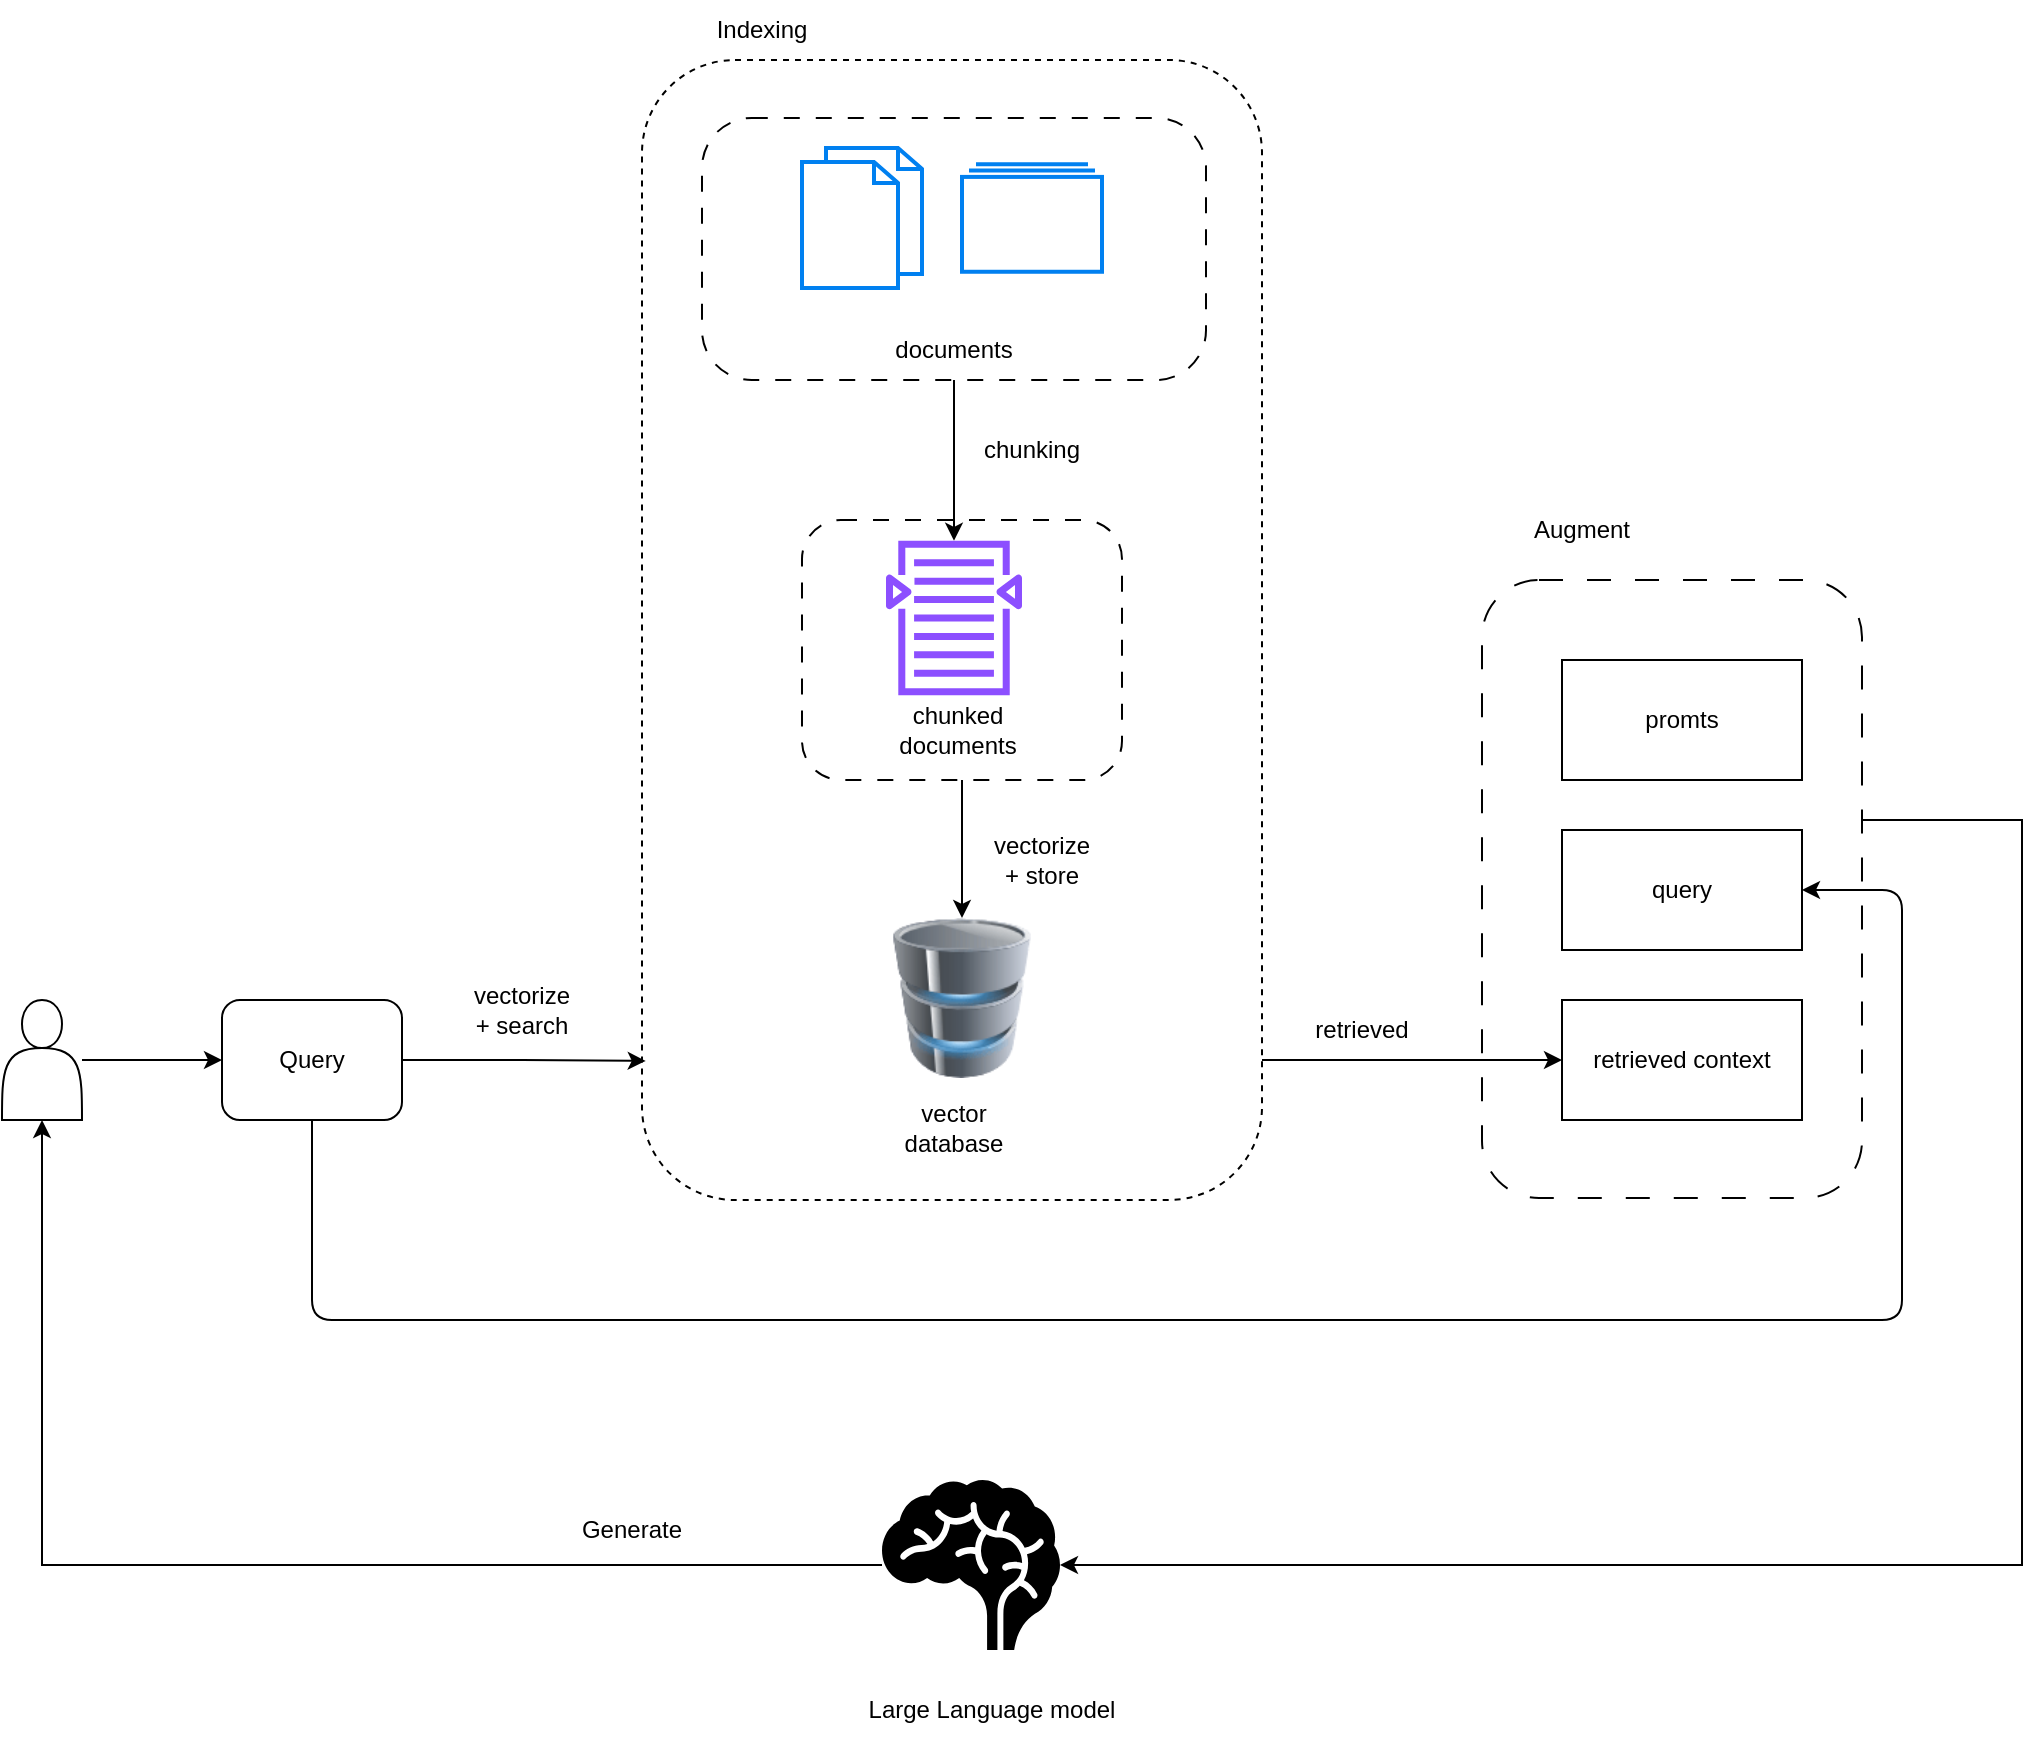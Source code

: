 <mxfile version="28.0.6">
  <diagram name="BasicRAG" id="N20TbFZN7vyDefZSzvWA">
    <mxGraphModel dx="1892" dy="626" grid="1" gridSize="10" guides="1" tooltips="1" connect="1" arrows="1" fold="1" page="1" pageScale="1" pageWidth="850" pageHeight="1100" math="0" shadow="0">
      <root>
        <mxCell id="0" />
        <mxCell id="1" parent="0" />
        <mxCell id="hfhjx1psEvGFCQ7NBTE0-28" value="" style="rounded=1;whiteSpace=wrap;html=1;dashed=1;dashPattern=12 12;" vertex="1" parent="1">
          <mxGeometry x="630" y="310" width="190" height="309" as="geometry" />
        </mxCell>
        <mxCell id="hfhjx1psEvGFCQ7NBTE0-23" style="edgeStyle=orthogonalEdgeStyle;rounded=0;orthogonalLoop=1;jettySize=auto;html=1;entryX=0;entryY=0.5;entryDx=0;entryDy=0;" edge="1" parent="1" source="hfhjx1psEvGFCQ7NBTE0-17" target="hfhjx1psEvGFCQ7NBTE0-1">
          <mxGeometry relative="1" as="geometry">
            <Array as="points">
              <mxPoint x="550" y="550" />
              <mxPoint x="550" y="550" />
            </Array>
          </mxGeometry>
        </mxCell>
        <mxCell id="hfhjx1psEvGFCQ7NBTE0-17" value="" style="rounded=1;whiteSpace=wrap;html=1;dashed=1;" vertex="1" parent="1">
          <mxGeometry x="210" y="50" width="310" height="570" as="geometry" />
        </mxCell>
        <mxCell id="hfhjx1psEvGFCQ7NBTE0-14" style="edgeStyle=orthogonalEdgeStyle;rounded=0;orthogonalLoop=1;jettySize=auto;html=1;entryX=0.5;entryY=0;entryDx=0;entryDy=0;" edge="1" parent="1" source="hfhjx1psEvGFCQ7NBTE0-9" target="hfhjx1psEvGFCQ7NBTE0-6">
          <mxGeometry relative="1" as="geometry" />
        </mxCell>
        <mxCell id="hfhjx1psEvGFCQ7NBTE0-9" value="" style="rounded=1;whiteSpace=wrap;html=1;dashed=1;dashPattern=8 8;" vertex="1" parent="1">
          <mxGeometry x="290" y="280" width="160" height="130" as="geometry" />
        </mxCell>
        <mxCell id="hfhjx1psEvGFCQ7NBTE0-12" style="edgeStyle=orthogonalEdgeStyle;rounded=0;orthogonalLoop=1;jettySize=auto;html=1;" edge="1" parent="1" source="hfhjx1psEvGFCQ7NBTE0-7" target="hfhjx1psEvGFCQ7NBTE0-3">
          <mxGeometry relative="1" as="geometry" />
        </mxCell>
        <mxCell id="hfhjx1psEvGFCQ7NBTE0-7" value="" style="rounded=1;whiteSpace=wrap;html=1;dashed=1;dashPattern=8 8;arcSize=19;" vertex="1" parent="1">
          <mxGeometry x="240" y="79" width="252" height="131" as="geometry" />
        </mxCell>
        <mxCell id="hfhjx1psEvGFCQ7NBTE0-1" value="retrieved context" style="rounded=0;whiteSpace=wrap;html=1;" vertex="1" parent="1">
          <mxGeometry x="670" y="520" width="120" height="60" as="geometry" />
        </mxCell>
        <mxCell id="hfhjx1psEvGFCQ7NBTE0-33" style="edgeStyle=orthogonalEdgeStyle;rounded=0;orthogonalLoop=1;jettySize=auto;html=1;" edge="1" parent="1" source="hfhjx1psEvGFCQ7NBTE0-2" target="hfhjx1psEvGFCQ7NBTE0-19">
          <mxGeometry relative="1" as="geometry" />
        </mxCell>
        <mxCell id="hfhjx1psEvGFCQ7NBTE0-2" value="" style="shape=actor;whiteSpace=wrap;html=1;" vertex="1" parent="1">
          <mxGeometry x="-110" y="520" width="40" height="60" as="geometry" />
        </mxCell>
        <mxCell id="hfhjx1psEvGFCQ7NBTE0-3" value="" style="sketch=0;outlineConnect=0;fontColor=#232F3E;gradientColor=none;fillColor=#8C4FFF;strokeColor=none;dashed=0;verticalLabelPosition=bottom;verticalAlign=top;align=center;html=1;fontSize=12;fontStyle=0;aspect=fixed;pointerEvents=1;shape=mxgraph.aws4.search_documents;" vertex="1" parent="1">
          <mxGeometry x="332" y="290" width="68" height="78" as="geometry" />
        </mxCell>
        <mxCell id="hfhjx1psEvGFCQ7NBTE0-4" value="" style="html=1;verticalLabelPosition=bottom;align=center;labelBackgroundColor=#ffffff;verticalAlign=top;strokeWidth=2;strokeColor=#0080F0;shadow=0;dashed=0;shape=mxgraph.ios7.icons.folders;" vertex="1" parent="1">
          <mxGeometry x="370" y="102.13" width="70" height="53.75" as="geometry" />
        </mxCell>
        <mxCell id="hfhjx1psEvGFCQ7NBTE0-5" value="" style="html=1;verticalLabelPosition=bottom;align=center;labelBackgroundColor=#ffffff;verticalAlign=top;strokeWidth=2;strokeColor=#0080F0;shadow=0;dashed=0;shape=mxgraph.ios7.icons.documents;" vertex="1" parent="1">
          <mxGeometry x="290" y="94" width="60" height="70" as="geometry" />
        </mxCell>
        <mxCell id="hfhjx1psEvGFCQ7NBTE0-6" value="" style="image;html=1;image=img/lib/clip_art/computers/Database_128x128.png" vertex="1" parent="1">
          <mxGeometry x="330" y="479" width="80" height="80" as="geometry" />
        </mxCell>
        <mxCell id="hfhjx1psEvGFCQ7NBTE0-8" value="documents" style="text;html=1;align=center;verticalAlign=middle;whiteSpace=wrap;rounded=0;" vertex="1" parent="1">
          <mxGeometry x="325" y="180" width="82" height="30" as="geometry" />
        </mxCell>
        <mxCell id="hfhjx1psEvGFCQ7NBTE0-10" value="chunked documents" style="text;html=1;align=center;verticalAlign=middle;whiteSpace=wrap;rounded=0;" vertex="1" parent="1">
          <mxGeometry x="336" y="370" width="64" height="30" as="geometry" />
        </mxCell>
        <mxCell id="hfhjx1psEvGFCQ7NBTE0-11" value="vector database" style="text;html=1;align=center;verticalAlign=middle;whiteSpace=wrap;rounded=0;" vertex="1" parent="1">
          <mxGeometry x="336" y="569" width="60" height="30" as="geometry" />
        </mxCell>
        <mxCell id="hfhjx1psEvGFCQ7NBTE0-15" value="chunking" style="text;html=1;align=center;verticalAlign=middle;whiteSpace=wrap;rounded=0;" vertex="1" parent="1">
          <mxGeometry x="375" y="230" width="60" height="30" as="geometry" />
        </mxCell>
        <mxCell id="hfhjx1psEvGFCQ7NBTE0-16" value="vectorize + store" style="text;html=1;align=center;verticalAlign=middle;whiteSpace=wrap;rounded=0;" vertex="1" parent="1">
          <mxGeometry x="380" y="435" width="60" height="30" as="geometry" />
        </mxCell>
        <mxCell id="hfhjx1psEvGFCQ7NBTE0-18" value="Indexing" style="text;html=1;align=center;verticalAlign=middle;whiteSpace=wrap;rounded=0;" vertex="1" parent="1">
          <mxGeometry x="240" y="20" width="60" height="30" as="geometry" />
        </mxCell>
        <mxCell id="hfhjx1psEvGFCQ7NBTE0-27" style="edgeStyle=orthogonalEdgeStyle;rounded=1;orthogonalLoop=1;jettySize=auto;html=1;exitX=0.5;exitY=1;exitDx=0;exitDy=0;entryX=1;entryY=0.5;entryDx=0;entryDy=0;curved=0;" edge="1" parent="1" source="hfhjx1psEvGFCQ7NBTE0-19" target="hfhjx1psEvGFCQ7NBTE0-26">
          <mxGeometry relative="1" as="geometry">
            <Array as="points">
              <mxPoint x="45" y="680" />
              <mxPoint x="840" y="680" />
              <mxPoint x="840" y="465" />
            </Array>
          </mxGeometry>
        </mxCell>
        <mxCell id="hfhjx1psEvGFCQ7NBTE0-19" value="Query" style="rounded=1;whiteSpace=wrap;html=1;" vertex="1" parent="1">
          <mxGeometry y="520" width="90" height="60" as="geometry" />
        </mxCell>
        <mxCell id="hfhjx1psEvGFCQ7NBTE0-20" style="edgeStyle=orthogonalEdgeStyle;rounded=0;orthogonalLoop=1;jettySize=auto;html=1;entryX=0.006;entryY=0.878;entryDx=0;entryDy=0;entryPerimeter=0;" edge="1" parent="1" source="hfhjx1psEvGFCQ7NBTE0-19" target="hfhjx1psEvGFCQ7NBTE0-17">
          <mxGeometry relative="1" as="geometry" />
        </mxCell>
        <mxCell id="hfhjx1psEvGFCQ7NBTE0-21" value="vectorize + search" style="text;html=1;align=center;verticalAlign=middle;whiteSpace=wrap;rounded=0;" vertex="1" parent="1">
          <mxGeometry x="120" y="510" width="60" height="30" as="geometry" />
        </mxCell>
        <mxCell id="hfhjx1psEvGFCQ7NBTE0-24" value="retrieved" style="text;html=1;align=center;verticalAlign=middle;whiteSpace=wrap;rounded=0;" vertex="1" parent="1">
          <mxGeometry x="540" y="520" width="60" height="30" as="geometry" />
        </mxCell>
        <mxCell id="hfhjx1psEvGFCQ7NBTE0-25" value="promts" style="rounded=0;whiteSpace=wrap;html=1;" vertex="1" parent="1">
          <mxGeometry x="670" y="350" width="120" height="60" as="geometry" />
        </mxCell>
        <mxCell id="hfhjx1psEvGFCQ7NBTE0-26" value="query" style="rounded=0;whiteSpace=wrap;html=1;" vertex="1" parent="1">
          <mxGeometry x="670" y="435" width="120" height="60" as="geometry" />
        </mxCell>
        <mxCell id="hfhjx1psEvGFCQ7NBTE0-29" value="Augment" style="text;html=1;align=center;verticalAlign=middle;whiteSpace=wrap;rounded=0;" vertex="1" parent="1">
          <mxGeometry x="650" y="270" width="60" height="30" as="geometry" />
        </mxCell>
        <mxCell id="hfhjx1psEvGFCQ7NBTE0-32" style="edgeStyle=orthogonalEdgeStyle;rounded=0;orthogonalLoop=1;jettySize=auto;html=1;entryX=0.5;entryY=1;entryDx=0;entryDy=0;" edge="1" parent="1" source="hfhjx1psEvGFCQ7NBTE0-30" target="hfhjx1psEvGFCQ7NBTE0-2">
          <mxGeometry relative="1" as="geometry" />
        </mxCell>
        <mxCell id="hfhjx1psEvGFCQ7NBTE0-30" value="" style="shape=mxgraph.signs.healthcare.brain;html=1;pointerEvents=1;fillColor=#000000;strokeColor=none;verticalLabelPosition=bottom;verticalAlign=top;align=center;" vertex="1" parent="1">
          <mxGeometry x="330" y="760" width="89" height="85" as="geometry" />
        </mxCell>
        <mxCell id="hfhjx1psEvGFCQ7NBTE0-31" style="edgeStyle=orthogonalEdgeStyle;rounded=0;orthogonalLoop=1;jettySize=auto;html=1;entryX=1;entryY=0.5;entryDx=0;entryDy=0;entryPerimeter=0;" edge="1" parent="1" source="hfhjx1psEvGFCQ7NBTE0-28" target="hfhjx1psEvGFCQ7NBTE0-30">
          <mxGeometry relative="1" as="geometry">
            <Array as="points">
              <mxPoint x="900" y="430" />
              <mxPoint x="900" y="803" />
            </Array>
          </mxGeometry>
        </mxCell>
        <mxCell id="hfhjx1psEvGFCQ7NBTE0-34" value="Large Language model" style="text;html=1;align=center;verticalAlign=middle;whiteSpace=wrap;rounded=0;" vertex="1" parent="1">
          <mxGeometry x="320" y="860" width="130" height="30" as="geometry" />
        </mxCell>
        <mxCell id="hfhjx1psEvGFCQ7NBTE0-35" value="Generate" style="text;html=1;align=center;verticalAlign=middle;whiteSpace=wrap;rounded=0;" vertex="1" parent="1">
          <mxGeometry x="140" y="770" width="130" height="30" as="geometry" />
        </mxCell>
      </root>
    </mxGraphModel>
  </diagram>
</mxfile>
